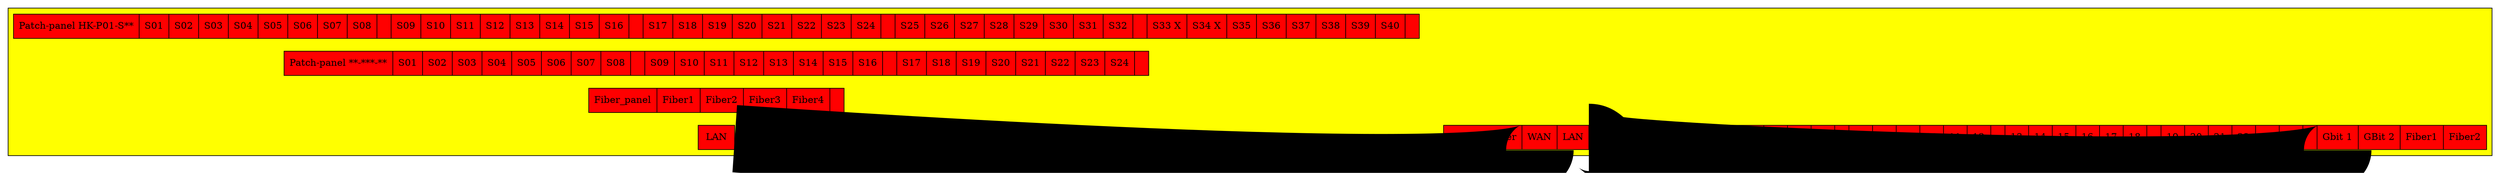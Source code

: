 digraph xxx {
  rankdir=LR;
  edge [ dir=none penwidth=100 ];

  node [ style=filled fillcolor=red ];
  subgraph cluster_bib {
    style=filled;
    fillcolor=yellow;
    
    HK_PO1 [ shape=record label="{
      Patch-panel HK-P01-S**  |
      <S01> S01                       | <S02> S02                       | <S03> S03                       | <S04> S04                       |
      <S05> S05                       | <S06> S06                       | <S07> S07                       | <S08> S08                       | |
      <S09> S09                       | <S10> S10                       | <S11> S11                       | <S12> S12                       |
      <S13> S13                       | <S14> S14                       | <S15> S15                       | <S16> S16                       | |
      <S17> S17                       | <S18> S18                       | <S19> S19                       | <S20> S20                       |
      <S21> S21                       | <S22> S22                       | <S23> S23                       | <S24> S24                       | |
      <S25> S25                       | <S26> S26                       | <S27> S27                       | <S28> S28                       |
      <S29> S29                       | <S30> S30                       | <S31> S31                       | <S32> S32                       | |
      <S33> S33 X                     | <S34> S34 X                     | <S35> S35                       | <S36> S36                       |
      <S37> S37                       | <S38> S38                       | <S39> S39                       | <S40> S40                       |
      }"];
    Patch_panel [ shape=record label="{
      Patch-panel **-***-**  |
      <S01> S01                       | <S02> S02                       | <S03> S03                       | <S04> S04                       |
      <S05> S05                       | <S06> S06                       | <S07> S07                       | <S08> S08                       | |
      <S09> S09                       | <S10> S10                       | <S11> S11                       | <S12> S12                       |
      <S13> S13                       | <S14> S14                       | <S15> S15                       | <S16> S16                       | |
      <S17> S17                       | <S18> S18                       | <S19> S19                       | <S20> S20                       |
      <S21> S21                       | <S22> S22                       | <S23> S23                       | <S24> S24                       |
      }"];
    Husets_switch [ shape=record label="{
      Husets switch   |
      <01> 01 | <02> 02 | <03> 03 | <04> 04 | <05> 05 | <06> 06 ||
      <07> 07 | <08> 08 | <09> 09 | <10> 10 | <11> 11 | <12> 12 ||
      <13> 13 | <14> 14 | <15> 15 | <16> 16 | <17> 17 | <18> 18 ||
      <19> 19 | <20> 20 | <21> 21 | <22> 22 | <23> 23 | <24> 24 ||
      <G1> Gbit 1 | <G2> GBit 2 | <Fiber1> Fiber1 | <Fiber2> Fiber2
      }"];
    Fiber_panel [ shape=record label="{
      <Fiber_panel> Fiber_panel       |
      <Fiber1> Fiber1                 |
      <Fiber2> Fiber2                 |
      <Fiber3> Fiber3                 |
      <Fiber4> Fiber4                 |
      }"];
    StofaBox [ shape=record label="{
      <lan> LAN
      }"];
    Husets_router [ shape=record label="{
      Husets router |
      <wan> WAN     |
      <lan> LAN
      }"];
  }
  StofaBox:lan -> Husets_router:wan;
  Husets_router:lan -> Husets_switch:G1;
}
